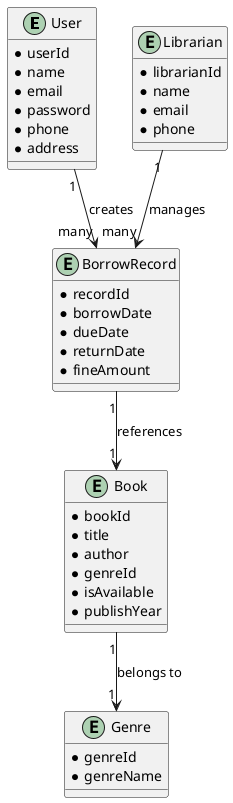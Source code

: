 @startuml
entity User {
    * userId
    * name
    * email
    * password
    * phone
    * address
}

entity Book {
    * bookId
    * title
    * author
    * genreId
    * isAvailable
    * publishYear
}

entity BorrowRecord {
    * recordId
    * borrowDate
    * dueDate
    * returnDate
    * fineAmount
}

entity Librarian {
    * librarianId
    * name
    * email
    * phone
}

entity Genre {
    * genreId
    * genreName
}



User "1" --> "many" BorrowRecord : creates
BorrowRecord "1" --> "1" Book : references
Librarian "1" --> "many" BorrowRecord : manages





Book "1" --> "1" Genre : belongs to


@enduml
